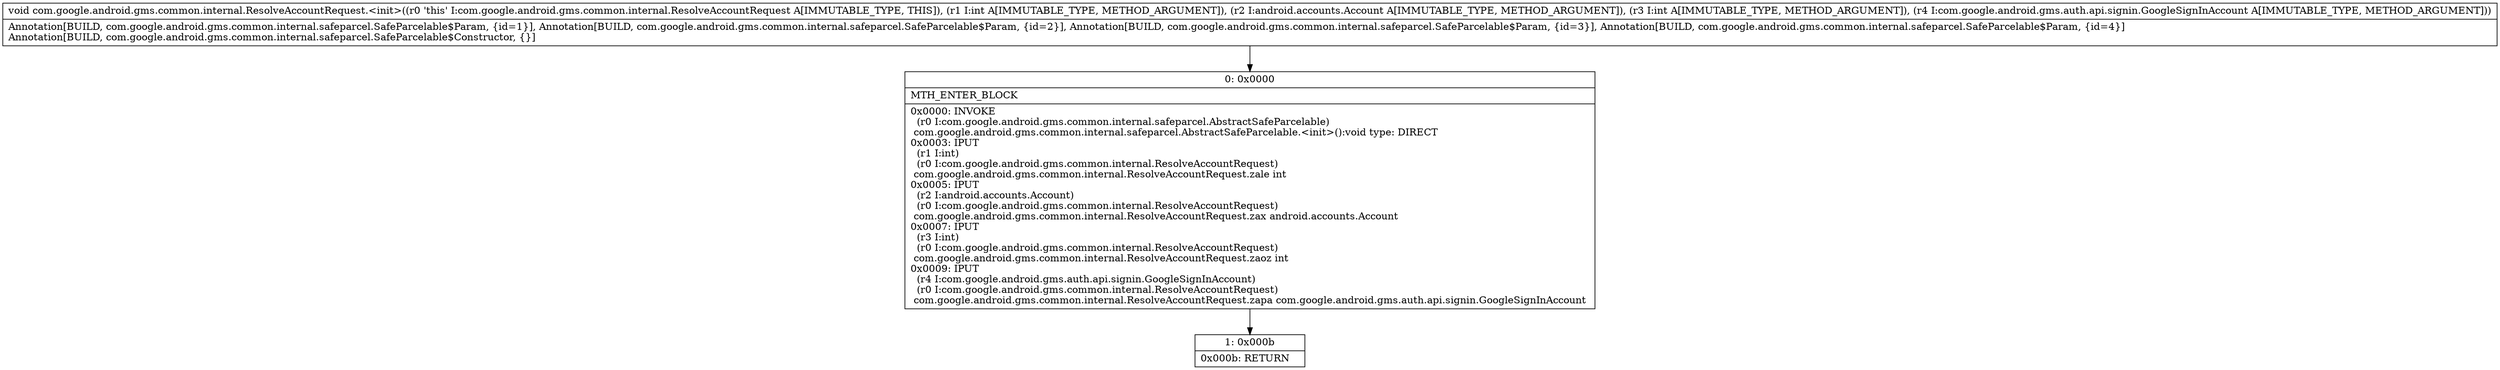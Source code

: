 digraph "CFG forcom.google.android.gms.common.internal.ResolveAccountRequest.\<init\>(ILandroid\/accounts\/Account;ILcom\/google\/android\/gms\/auth\/api\/signin\/GoogleSignInAccount;)V" {
Node_0 [shape=record,label="{0\:\ 0x0000|MTH_ENTER_BLOCK\l|0x0000: INVOKE  \l  (r0 I:com.google.android.gms.common.internal.safeparcel.AbstractSafeParcelable)\l com.google.android.gms.common.internal.safeparcel.AbstractSafeParcelable.\<init\>():void type: DIRECT \l0x0003: IPUT  \l  (r1 I:int)\l  (r0 I:com.google.android.gms.common.internal.ResolveAccountRequest)\l com.google.android.gms.common.internal.ResolveAccountRequest.zale int \l0x0005: IPUT  \l  (r2 I:android.accounts.Account)\l  (r0 I:com.google.android.gms.common.internal.ResolveAccountRequest)\l com.google.android.gms.common.internal.ResolveAccountRequest.zax android.accounts.Account \l0x0007: IPUT  \l  (r3 I:int)\l  (r0 I:com.google.android.gms.common.internal.ResolveAccountRequest)\l com.google.android.gms.common.internal.ResolveAccountRequest.zaoz int \l0x0009: IPUT  \l  (r4 I:com.google.android.gms.auth.api.signin.GoogleSignInAccount)\l  (r0 I:com.google.android.gms.common.internal.ResolveAccountRequest)\l com.google.android.gms.common.internal.ResolveAccountRequest.zapa com.google.android.gms.auth.api.signin.GoogleSignInAccount \l}"];
Node_1 [shape=record,label="{1\:\ 0x000b|0x000b: RETURN   \l}"];
MethodNode[shape=record,label="{void com.google.android.gms.common.internal.ResolveAccountRequest.\<init\>((r0 'this' I:com.google.android.gms.common.internal.ResolveAccountRequest A[IMMUTABLE_TYPE, THIS]), (r1 I:int A[IMMUTABLE_TYPE, METHOD_ARGUMENT]), (r2 I:android.accounts.Account A[IMMUTABLE_TYPE, METHOD_ARGUMENT]), (r3 I:int A[IMMUTABLE_TYPE, METHOD_ARGUMENT]), (r4 I:com.google.android.gms.auth.api.signin.GoogleSignInAccount A[IMMUTABLE_TYPE, METHOD_ARGUMENT]))  | Annotation[BUILD, com.google.android.gms.common.internal.safeparcel.SafeParcelable$Param, \{id=1\}], Annotation[BUILD, com.google.android.gms.common.internal.safeparcel.SafeParcelable$Param, \{id=2\}], Annotation[BUILD, com.google.android.gms.common.internal.safeparcel.SafeParcelable$Param, \{id=3\}], Annotation[BUILD, com.google.android.gms.common.internal.safeparcel.SafeParcelable$Param, \{id=4\}]\lAnnotation[BUILD, com.google.android.gms.common.internal.safeparcel.SafeParcelable$Constructor, \{\}]\l}"];
MethodNode -> Node_0;
Node_0 -> Node_1;
}

